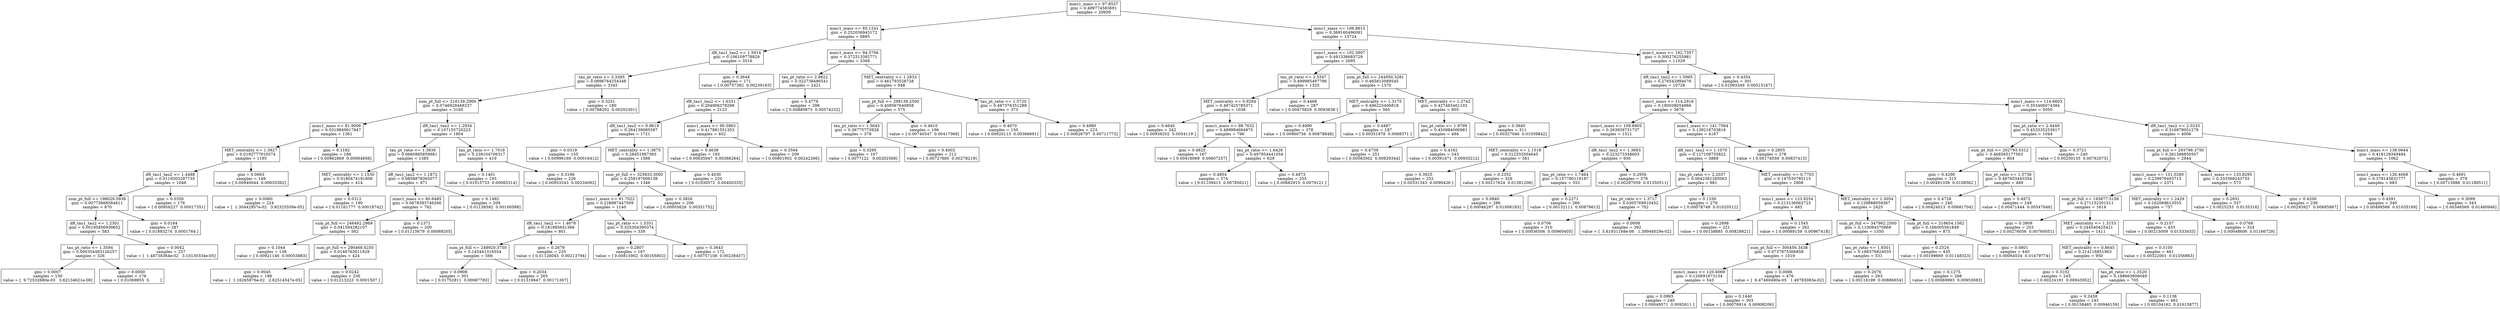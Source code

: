 digraph Tree {
0 [label="mmc1_mass <= 97.8537\ngini = 0.499774583691\nsamples = 20609", shape="box"] ;
1 [label="mmc1_mass <= 85.1241\ngini = 0.252036943172\nsamples = 6885", shape="box"] ;
0 -> 1 ;
2 [label="dR_tau1_tau2 <= 1.5914\ngini = 0.106109778829\nsamples = 3516", shape="box"] ;
1 -> 2 ;
3 [label="tau_pt_ratio <= 3.3395\ngini = 0.0896764254348\nsamples = 3345", shape="box"] ;
2 -> 3 ;
4 [label="sum_pt_full <= 216139.2969\ngini = 0.0746928468237\nsamples = 3165", shape="box"] ;
3 -> 4 ;
5 [label="mmc1_mass <= 81.9006\ngini = 0.0319849917847\nsamples = 1361", shape="box"] ;
4 -> 5 ;
6 [label="MET_centrality <= 1.3927\ngini = 0.0192777910574\nsamples = 1195", shape="box"] ;
5 -> 6 ;
7 [label="dR_tau1_tau2 <= 1.4488\ngini = 0.0119303297735\nsamples = 1046", shape="box"] ;
6 -> 7 ;
8 [label="sum_pt_full <= 198029.5938\ngini = 0.00773668584611\nsamples = 870", shape="box"] ;
7 -> 8 ;
9 [label="dR_tau1_tau2 <= 1.2301\ngini = 0.00195856939652\nsamples = 583", shape="box"] ;
8 -> 9 ;
10 [label="tau_pt_ratio <= 1.3594\ngini = 0.000354493126257\nsamples = 326", shape="box"] ;
9 -> 10 ;
11 [label="gini = 0.0007\nsamples = 150\nvalue = [  9.72532680e-03   3.62134621e-06]", shape="box"] ;
10 -> 11 ;
12 [label="gini = 0.0000\nsamples = 176\nvalue = [ 0.01069855  0.        ]", shape="box"] ;
10 -> 12 ;
13 [label="gini = 0.0042\nsamples = 257\nvalue = [  1.48738364e-02   3.10130334e-05]", shape="box"] ;
9 -> 13 ;
14 [label="gini = 0.0184\nsamples = 287\nvalue = [ 0.01883274  0.0001764 ]", shape="box"] ;
8 -> 14 ;
15 [label="gini = 0.0350\nsamples = 176\nvalue = [ 0.00956227  0.00017351]", shape="box"] ;
7 -> 15 ;
16 [label="gini = 0.0663\nsamples = 149\nvalue = [ 0.00940044  0.00033392]", shape="box"] ;
6 -> 16 ;
17 [label="gini = 0.1182\nsamples = 166\nvalue = [ 0.00962869  0.00064856]", shape="box"] ;
5 -> 17 ;
18 [label="dR_tau1_tau2 <= 1.2934\ngini = 0.107155720223\nsamples = 1804", shape="box"] ;
4 -> 18 ;
19 [label="tau_pt_ratio <= 1.3839\ngini = 0.0660885859981\nsamples = 1385", shape="box"] ;
18 -> 19 ;
20 [label="MET_centrality <= 1.1530\ngini = 0.0180474191808\nsamples = 414", shape="box"] ;
19 -> 20 ;
21 [label="gini = 0.0060\nsamples = 224\nvalue = [  1.30442957e-02   3.92325559e-05]", shape="box"] ;
20 -> 21 ;
22 [label="gini = 0.0312\nsamples = 190\nvalue = [ 0.01161777  0.00018742]", shape="box"] ;
20 -> 22 ;
23 [label="dR_tau1_tau2 <= 1.1872\ngini = 0.0858878365077\nsamples = 971", shape="box"] ;
19 -> 23 ;
24 [label="mmc1_mass <= 80.6485\ngini = 0.0678393746266\nsamples = 762", shape="box"] ;
23 -> 24 ;
25 [label="sum_pt_full <= 246492.2969\ngini = 0.041594282107\nsamples = 562", shape="box"] ;
24 -> 25 ;
26 [label="gini = 0.1044\nsamples = 138\nvalue = [ 0.00921146  0.00053883]", shape="box"] ;
25 -> 26 ;
27 [label="sum_pt_full <= 290468.6250\ngini = 0.0146762611829\nsamples = 424", shape="box"] ;
25 -> 27 ;
28 [label="gini = 0.0045\nsamples = 188\nvalue = [  1.16265876e-02   2.62514547e-05]", shape="box"] ;
27 -> 28 ;
29 [label="gini = 0.0242\nsamples = 236\nvalue = [ 0.01213223  0.0001507 ]", shape="box"] ;
27 -> 29 ;
30 [label="gini = 0.1371\nsamples = 200\nvalue = [ 0.01115679  0.00089205]", shape="box"] ;
24 -> 30 ;
31 [label="gini = 0.1492\nsamples = 209\nvalue = [ 0.01138592  0.00100588]", shape="box"] ;
23 -> 31 ;
32 [label="tau_pt_ratio <= 1.7018\ngini = 0.239104706317\nsamples = 419", shape="box"] ;
18 -> 32 ;
33 [label="gini = 0.1401\nsamples = 193\nvalue = [ 0.01015733  0.00083314]", shape="box"] ;
32 -> 33 ;
34 [label="gini = 0.3166\nsamples = 226\nvalue = [ 0.00953243  0.00234092]", shape="box"] ;
32 -> 34 ;
35 [label="gini = 0.3251\nsamples = 180\nvalue = [ 0.00788202  0.00202301]", shape="box"] ;
3 -> 35 ;
36 [label="gini = 0.3648\nsamples = 171\nvalue = [ 0.00757382  0.00239163]", shape="box"] ;
2 -> 36 ;
37 [label="mmc1_mass <= 94.5706\ngini = 0.372313392771\nsamples = 3369", shape="box"] ;
1 -> 37 ;
38 [label="tau_pt_ratio <= 2.9822\ngini = 0.322738486541\nsamples = 2421", shape="box"] ;
37 -> 38 ;
39 [label="dR_tau1_tau2 <= 1.6251\ngini = 0.294906378299\nsamples = 2123", shape="box"] ;
38 -> 39 ;
40 [label="dR_tau1_tau2 <= 0.9619\ngini = 0.264139085597\nsamples = 1721", shape="box"] ;
39 -> 40 ;
41 [label="gini = 0.0319\nsamples = 155\nvalue = [ 0.00996169  0.00016412]", shape="box"] ;
40 -> 41 ;
42 [label="MET_centrality <= 1.3875\ngini = 0.28451987393\nsamples = 1566", shape="box"] ;
40 -> 42 ;
43 [label="sum_pt_full <= 325833.5000\ngini = 0.258197606138\nsamples = 1346", shape="box"] ;
42 -> 43 ;
44 [label="mmc1_mass <= 91.7022\ngini = 0.228987447509\nsamples = 1140", shape="box"] ;
43 -> 44 ;
45 [label="dR_tau1_tau2 <= 1.4678\ngini = 0.181895641366\nsamples = 801", shape="box"] ;
44 -> 45 ;
46 [label="sum_pt_full <= 248920.3750\ngini = 0.143441316554\nsamples = 566", shape="box"] ;
45 -> 46 ;
47 [label="gini = 0.0908\nsamples = 301\nvalue = [ 0.01752811  0.00087783]", shape="box"] ;
46 -> 47 ;
48 [label="gini = 0.2034\nsamples = 265\nvalue = [ 0.01319647  0.00171307]", shape="box"] ;
46 -> 48 ;
49 [label="gini = 0.2679\nsamples = 235\nvalue = [ 0.01128045  0.00213794]", shape="box"] ;
45 -> 49 ;
50 [label="tau_pt_ratio <= 1.5351\ngini = 0.325304390374\nsamples = 339", shape="box"] ;
44 -> 50 ;
51 [label="gini = 0.2807\nsamples = 167\nvalue = [ 0.00815902  0.00165802]", shape="box"] ;
50 -> 51 ;
52 [label="gini = 0.3643\nsamples = 172\nvalue = [ 0.00757108  0.00238457]", shape="box"] ;
50 -> 52 ;
53 [label="gini = 0.3826\nsamples = 206\nvalue = [ 0.00955626  0.00331752]", shape="box"] ;
43 -> 53 ;
54 [label="gini = 0.4030\nsamples = 220\nvalue = [ 0.01030572  0.00400335]", shape="box"] ;
42 -> 54 ;
55 [label="mmc1_mass <= 90.3963\ngini = 0.417881551353\nsamples = 402", shape="box"] ;
39 -> 55 ;
56 [label="gini = 0.4638\nsamples = 193\nvalue = [ 0.00635947  0.00366264]", shape="box"] ;
55 -> 56 ;
57 [label="gini = 0.3564\nsamples = 209\nvalue = [ 0.00801902  0.00242266]", shape="box"] ;
55 -> 57 ;
58 [label="gini = 0.4778\nsamples = 298\nvalue = [ 0.00880873  0.00574232]", shape="box"] ;
38 -> 58 ;
59 [label="MET_centrality <= 1.2833\ngini = 0.461793528728\nsamples = 948", shape="box"] ;
37 -> 59 ;
60 [label="sum_pt_full <= 298139.2500\ngini = 0.408567640858\nsamples = 575", shape="box"] ;
59 -> 60 ;
61 [label="tau_pt_ratio <= 1.5645\ngini = 0.36775773928\nsamples = 379", shape="box"] ;
60 -> 61 ;
62 [label="gini = 0.3295\nsamples = 167\nvalue = [ 0.0077122   0.00202568]", shape="box"] ;
61 -> 62 ;
63 [label="gini = 0.4002\nsamples = 212\nvalue = [ 0.00727685  0.00278219]", shape="box"] ;
61 -> 63 ;
64 [label="gini = 0.4610\nsamples = 196\nvalue = [ 0.00740547  0.00417068]", shape="box"] ;
60 -> 64 ;
65 [label="tau_pt_ratio <= 1.5720\ngini = 0.497376351288\nsamples = 373", shape="box"] ;
59 -> 65 ;
66 [label="gini = 0.4670\nsamples = 150\nvalue = [ 0.00620113  0.00366691]", shape="box"] ;
65 -> 66 ;
67 [label="gini = 0.4980\nsamples = 223\nvalue = [ 0.00626797  0.00711773]", shape="box"] ;
65 -> 67 ;
68 [label="mmc1_mass <= 106.8813\ngini = 0.369160496081\nsamples = 13724", shape="box"] ;
0 -> 68 ;
69 [label="mmc1_mass <= 102.3907\ngini = 0.491336683729\nsamples = 2695", shape="box"] ;
68 -> 69 ;
70 [label="tau_pt_ratio <= 2.5547\ngini = 0.499985497796\nsamples = 1325", shape="box"] ;
69 -> 70 ;
71 [label="MET_centrality <= 0.9284\ngini = 0.497425785371\nsamples = 1038", shape="box"] ;
70 -> 71 ;
72 [label="gini = 0.4640\nsamples = 242\nvalue = [ 0.00938202  0.0054119 ]", shape="box"] ;
71 -> 72 ;
73 [label="mmc1_mass <= 98.7632\ngini = 0.499984684975\nsamples = 796", shape="box"] ;
71 -> 73 ;
74 [label="gini = 0.4825\nsamples = 167\nvalue = [ 0.00416069  0.00607257]", shape="box"] ;
73 -> 74 ;
75 [label="tau_pt_ratio <= 1.6426\ngini = 0.497954441054\nsamples = 629", shape="box"] ;
73 -> 75 ;
76 [label="gini = 0.4854\nsamples = 374\nvalue = [ 0.01109415  0.00785621]", shape="box"] ;
75 -> 76 ;
77 [label="gini = 0.4973\nsamples = 255\nvalue = [ 0.00682915  0.0079121 ]", shape="box"] ;
75 -> 77 ;
78 [label="gini = 0.4468\nsamples = 287\nvalue = [ 0.00475829  0.0093638 ]", shape="box"] ;
70 -> 78 ;
79 [label="sum_pt_full <= 244950.3281\ngini = 0.465815089545\nsamples = 1370", shape="box"] ;
69 -> 79 ;
80 [label="MET_centrality <= 1.3175\ngini = 0.496225406818\nsamples = 565", shape="box"] ;
79 -> 80 ;
81 [label="gini = 0.4990\nsamples = 378\nvalue = [ 0.00960756  0.00878848]", shape="box"] ;
80 -> 81 ;
82 [label="gini = 0.4487\nsamples = 187\nvalue = [ 0.00351978  0.0068371 ]", shape="box"] ;
80 -> 82 ;
83 [label="MET_centrality <= 1.2742\ngini = 0.427493461102\nsamples = 805", shape="box"] ;
79 -> 83 ;
84 [label="tau_pt_ratio <= 1.9799\ngini = 0.450984000981\nsamples = 494", shape="box"] ;
83 -> 84 ;
85 [label="gini = 0.4739\nsamples = 251\nvalue = [ 0.00583502  0.00929344]", shape="box"] ;
84 -> 85 ;
86 [label="gini = 0.4162\nsamples = 243\nvalue = [ 0.00391871  0.00935212]", shape="box"] ;
84 -> 86 ;
87 [label="gini = 0.3640\nsamples = 311\nvalue = [ 0.00327046  0.01039842]", shape="box"] ;
83 -> 87 ;
88 [label="mmc1_mass <= 162.7357\ngini = 0.300276255981\nsamples = 11029", shape="box"] ;
68 -> 88 ;
89 [label="dR_tau1_tau2 <= 1.5995\ngini = 0.276542994076\nsamples = 10728", shape="box"] ;
88 -> 89 ;
90 [label="mmc1_mass <= 114.2916\ngini = 0.180038054966\nsamples = 5678", shape="box"] ;
89 -> 90 ;
91 [label="mmc1_mass <= 109.8905\ngini = 0.263939731737\nsamples = 1511", shape="box"] ;
90 -> 91 ;
92 [label="MET_centrality <= 1.1518\ngini = 0.312333504645\nsamples = 581", shape="box"] ;
91 -> 92 ;
93 [label="gini = 0.3925\nsamples = 252\nvalue = [ 0.00331343  0.0090426 ]", shape="box"] ;
92 -> 93 ;
94 [label="gini = 0.2352\nsamples = 329\nvalue = [ 0.00217624  0.01381208]", shape="box"] ;
92 -> 94 ;
95 [label="dR_tau1_tau2 <= 1.3683\ngini = 0.223273348603\nsamples = 930", shape="box"] ;
91 -> 95 ;
96 [label="tau_pt_ratio <= 1.7464\ngini = 0.157780119187\nsamples = 552", shape="box"] ;
95 -> 96 ;
97 [label="gini = 0.0840\nsamples = 286\nvalue = [ 0.00046297  0.01008183]", shape="box"] ;
96 -> 97 ;
98 [label="gini = 0.2271\nsamples = 266\nvalue = [ 0.00132111  0.00879613]", shape="box"] ;
96 -> 98 ;
99 [label="gini = 0.2956\nsamples = 378\nvalue = [ 0.00297059  0.01350511]", shape="box"] ;
95 -> 99 ;
100 [label="mmc1_mass <= 141.7564\ngini = 0.139218703816\nsamples = 4167", shape="box"] ;
90 -> 100 ;
101 [label="dR_tau1_tau2 <= 1.1070\ngini = 0.127108755822\nsamples = 3889", shape="box"] ;
100 -> 101 ;
102 [label="tau_pt_ratio <= 2.2037\ngini = 0.0642361285063\nsamples = 981", shape="box"] ;
101 -> 102 ;
103 [label="tau_pt_ratio <= 1.3717\ngini = 0.0305769910452\nsamples = 702", shape="box"] ;
102 -> 103 ;
104 [label="gini = 0.0706\nsamples = 310\nvalue = [ 0.00036506  0.00960405]", shape="box"] ;
103 -> 104 ;
105 [label="gini = 0.0008\nsamples = 392\nvalue = [  5.61931168e-06   1.38944029e-02]", shape="box"] ;
103 -> 105 ;
106 [label="gini = 0.1330\nsamples = 279\nvalue = [ 0.00078749  0.01020512]", shape="box"] ;
102 -> 106 ;
107 [label="MET_centrality <= 0.7703\ngini = 0.147030785115\nsamples = 2908", shape="box"] ;
101 -> 107 ;
108 [label="mmc1_mass <= 123.9254\ngini = 0.213136062723\nsamples = 483", shape="box"] ;
107 -> 108 ;
109 [label="gini = 0.2698\nsamples = 221\nvalue = [ 0.00158885  0.00829821]", shape="box"] ;
108 -> 109 ;
110 [label="gini = 0.1545\nsamples = 262\nvalue = [ 0.00089159  0.00967418]", shape="box"] ;
108 -> 110 ;
111 [label="MET_centrality <= 1.3054\ngini = 0.129868059367\nsamples = 2425", shape="box"] ;
107 -> 111 ;
112 [label="sum_pt_full <= 347962.2500\ngini = 0.110094370868\nsamples = 1550", shape="box"] ;
111 -> 112 ;
113 [label="sum_pt_full <= 300456.3438\ngini = 0.0737975306858\nsamples = 1019", shape="box"] ;
112 -> 113 ;
114 [label="mmc1_mass <= 120.4069\ngini = 0.120691673134\nsamples = 543", shape="box"] ;
113 -> 114 ;
115 [label="gini = 0.0965\nsamples = 240\nvalue = [ 0.00049571  0.0092611 ]", shape="box"] ;
114 -> 115 ;
116 [label="gini = 0.1440\nsamples = 303\nvalue = [ 0.00076914  0.00908206]", shape="box"] ;
114 -> 116 ;
117 [label="gini = 0.0086\nsamples = 476\nvalue = [  6.47460490e-05   1.49783083e-02]", shape="box"] ;
113 -> 117 ;
118 [label="tau_pt_ratio <= 1.9301\ngini = 0.168376824035\nsamples = 531", shape="box"] ;
112 -> 118 ;
119 [label="gini = 0.2076\nsamples = 263\nvalue = [ 0.00118199  0.00886654]", shape="box"] ;
118 -> 119 ;
120 [label="gini = 0.1275\nsamples = 268\nvalue = [ 0.00069993  0.00953083]", shape="box"] ;
118 -> 120 ;
121 [label="sum_pt_full <= 318654.1562\ngini = 0.166005561849\nsamples = 875", shape="box"] ;
111 -> 121 ;
122 [label="gini = 0.2524\nsamples = 435\nvalue = [ 0.00199669  0.01148323]", shape="box"] ;
121 -> 122 ;
123 [label="gini = 0.0801\nsamples = 440\nvalue = [ 0.00064534  0.01479774]", shape="box"] ;
121 -> 123 ;
124 [label="gini = 0.2855\nsamples = 278\nvalue = [ 0.00174559  0.00837413]", shape="box"] ;
100 -> 124 ;
125 [label="mmc1_mass <= 114.6603\ngini = 0.353406074384\nsamples = 5050", shape="box"] ;
89 -> 125 ;
126 [label="tau_pt_ratio <= 2.4449\ngini = 0.453335253917\nsamples = 1044", shape="box"] ;
125 -> 126 ;
127 [label="sum_pt_full <= 202793.5312\ngini = 0.468565177563\nsamples = 804", shape="box"] ;
126 -> 127 ;
128 [label="gini = 0.4290\nsamples = 315\nvalue = [ 0.00491339  0.0108562 ]", shape="box"] ;
127 -> 128 ;
129 [label="tau_pt_ratio <= 1.5736\ngini = 0.487653445354\nsamples = 489", shape="box"] ;
127 -> 129 ;
130 [label="gini = 0.4728\nsamples = 240\nvalue = [ 0.00424013  0.00681704]", shape="box"] ;
129 -> 130 ;
131 [label="gini = 0.4972\nsamples = 249\nvalue = [ 0.00471444  0.00547646]", shape="box"] ;
129 -> 131 ;
132 [label="gini = 0.3721\nsamples = 240\nvalue = [ 0.00250135  0.00762075]", shape="box"] ;
126 -> 132 ;
133 [label="dR_tau1_tau2 <= 2.0233\ngini = 0.316979051278\nsamples = 4006", shape="box"] ;
125 -> 133 ;
134 [label="sum_pt_full <= 293798.3750\ngini = 0.261398850507\nsamples = 2944", shape="box"] ;
133 -> 134 ;
135 [label="mmc1_mass <= 131.0260\ngini = 0.239976493715\nsamples = 2371", shape="box"] ;
134 -> 135 ;
136 [label="sum_pt_full <= 193877.5156\ngini = 0.271152301511\nsamples = 1614", shape="box"] ;
135 -> 136 ;
137 [label="gini = 0.3909\nsamples = 203\nvalue = [ 0.00276056  0.00760051]", shape="box"] ;
136 -> 137 ;
138 [label="MET_centrality <= 1.3153\ngini = 0.244540425421\nsamples = 1411", shape="box"] ;
136 -> 138 ;
139 [label="MET_centrality <= 0.8645\ngini = 0.214116851963\nsamples = 950", shape="box"] ;
138 -> 139 ;
140 [label="gini = 0.3102\nsamples = 245\nvalue = [ 0.00224191  0.00943952]", shape="box"] ;
139 -> 140 ;
141 [label="tau_pt_ratio <= 1.3520\ngini = 0.168663606049\nsamples = 705", shape="box"] ;
139 -> 141 ;
142 [label="gini = 0.2458\nsamples = 243\nvalue = [ 0.00158465  0.00946159]", shape="box"] ;
141 -> 142 ;
143 [label="gini = 0.1138\nsamples = 462\nvalue = [ 0.00104162  0.01615877]", shape="box"] ;
141 -> 143 ;
144 [label="gini = 0.3100\nsamples = 461\nvalue = [ 0.00322001  0.01356863]", shape="box"] ;
138 -> 144 ;
145 [label="MET_centrality <= 1.2429\ngini = 0.162068613555\nsamples = 757", shape="box"] ;
135 -> 145 ;
146 [label="gini = 0.2157\nsamples = 433\nvalue = [ 0.00215009  0.01533433]", shape="box"] ;
145 -> 146 ;
147 [label="gini = 0.0768\nsamples = 324\nvalue = [ 0.00048606  0.01166729]", shape="box"] ;
145 -> 147 ;
148 [label="mmc1_mass <= 133.8295\ngini = 0.333369243755\nsamples = 573", shape="box"] ;
134 -> 148 ;
149 [label="gini = 0.2651\nsamples = 337\nvalue = [ 0.0025253  0.0135316]", shape="box"] ;
148 -> 149 ;
150 [label="gini = 0.4200\nsamples = 236\nvalue = [ 0.00293927  0.00685867]", shape="box"] ;
148 -> 150 ;
151 [label="mmc1_mass <= 138.0644\ngini = 0.418129349484\nsamples = 1062", shape="box"] ;
133 -> 151 ;
152 [label="mmc1_mass <= 126.4068\ngini = 0.378143831777\nsamples = 683", shape="box"] ;
151 -> 152 ;
153 [label="gini = 0.4391\nsamples = 340\nvalue = [ 0.00499568  0.01035169]", shape="box"] ;
152 -> 153 ;
154 [label="gini = 0.3099\nsamples = 343\nvalue = [ 0.00346569  0.01460946]", shape="box"] ;
152 -> 154 ;
155 [label="gini = 0.4691\nsamples = 379\nvalue = [ 0.00715988  0.01189511]", shape="box"] ;
151 -> 155 ;
156 [label="gini = 0.4354\nsamples = 301\nvalue = [ 0.01093349  0.00515167]", shape="box"] ;
88 -> 156 ;
}